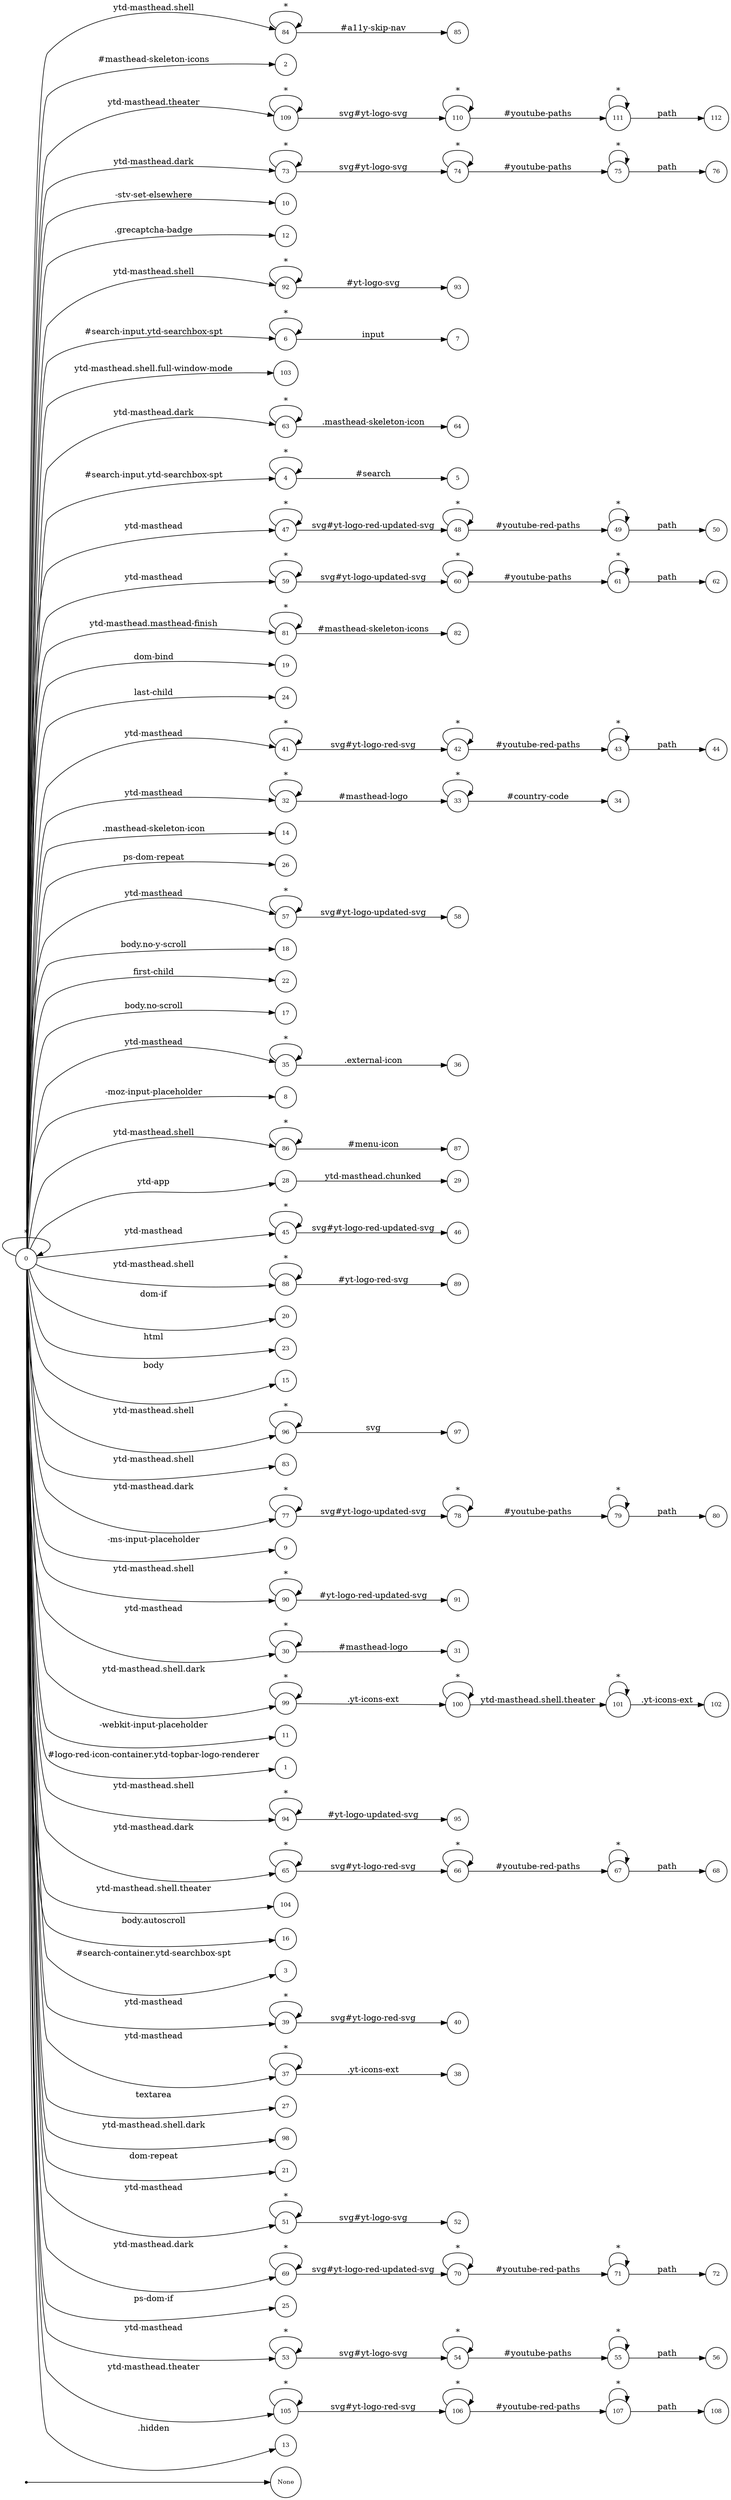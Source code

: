 digraph NFA {
  rankdir=LR;
  node [shape=circle, fontsize=10];
  __start [shape=point, label=""];
  __start -> None;
  75 [label="75"];
  84 [label="84"];
  64 [label="64"];
  79 [label="79"];
  2 [label="2"];
  109 [label="109"];
  95 [label="95"];
  73 [label="73"];
  10 [label="10"];
  74 [label="74"];
  43 [label="43"];
  12 [label="12"];
  33 [label="33"];
  92 [label="92"];
  6 [label="6"];
  112 [label="112"];
  0 [label="0"];
  78 [label="78"];
  103 [label="103"];
  58 [label="58"];
  63 [label="63"];
  4 [label="4"];
  47 [label="47"];
  59 [label="59"];
  48 [label="48"];
  54 [label="54"];
  81 [label="81"];
  46 [label="46"];
  19 [label="19"];
  50 [label="50"];
  24 [label="24"];
  62 [label="62"];
  42 [label="42"];
  41 [label="41"];
  52 [label="52"];
  56 [label="56"];
  87 [label="87"];
  93 [label="93"];
  60 [label="60"];
  32 [label="32"];
  14 [label="14"];
  97 [label="97"];
  26 [label="26"];
  71 [label="71"];
  67 [label="67"];
  57 [label="57"];
  111 [label="111"];
  91 [label="91"];
  61 [label="61"];
  7 [label="7"];
  18 [label="18"];
  38 [label="38"];
  22 [label="22"];
  17 [label="17"];
  40 [label="40"];
  49 [label="49"];
  35 [label="35"];
  89 [label="89"];
  72 [label="72"];
  8 [label="8"];
  80 [label="80"];
  31 [label="31"];
  86 [label="86"];
  70 [label="70"];
  100 [label="100"];
  82 [label="82"];
  101 [label="101"];
  28 [label="28"];
  45 [label="45"];
  88 [label="88"];
  68 [label="68"];
  66 [label="66"];
  20 [label="20"];
  102 [label="102"];
  106 [label="106"];
  107 [label="107"];
  23 [label="23"];
  15 [label="15"];
  96 [label="96"];
  83 [label="83"];
  29 [label="29"];
  77 [label="77"];
  34 [label="34"];
  9 [label="9"];
  90 [label="90"];
  30 [label="30"];
  99 [label="99"];
  11 [label="11"];
  1 [label="1"];
  94 [label="94"];
  65 [label="65"];
  108 [label="108"];
  104 [label="104"];
  110 [label="110"];
  16 [label="16"];
  3 [label="3"];
  39 [label="39"];
  37 [label="37"];
  27 [label="27"];
  85 [label="85"];
  44 [label="44"];
  98 [label="98"];
  21 [label="21"];
  51 [label="51"];
  69 [label="69"];
  76 [label="76"];
  55 [label="55"];
  25 [label="25"];
  53 [label="53"];
  36 [label="36"];
  105 [label="105"];
  13 [label="13"];
  5 [label="5"];
  { node [shape=doublecircle]; 1 2 3 5 7 8 9 10 11 12 13 14 15 16 17 18 19 20 21 22 23 24 25 26 27 29 31 34 36 38 40 44 46 50 52 56 58 62 64 68 72 76 80 82 83 85 87 89 91 93 95 97 98 102 103 104 108 112 }
  0 -> 0 [label="*"];
  0 -> 1 [label="#logo-red-icon-container.ytd-topbar-logo-renderer"];
  0 -> 2 [label="#masthead-skeleton-icons"];
  0 -> 3 [label="#search-container.ytd-searchbox-spt"];
  0 -> 4 [label="#search-input.ytd-searchbox-spt"];
  4 -> 4 [label="*"];
  4 -> 5 [label="#search"];
  0 -> 6 [label="#search-input.ytd-searchbox-spt"];
  6 -> 6 [label="*"];
  6 -> 7 [label="input"];
  0 -> 8 [label="-moz-input-placeholder"];
  0 -> 9 [label="-ms-input-placeholder"];
  0 -> 10 [label="-stv-set-elsewhere"];
  0 -> 11 [label="-webkit-input-placeholder"];
  0 -> 12 [label=".grecaptcha-badge"];
  0 -> 13 [label=".hidden"];
  0 -> 14 [label=".masthead-skeleton-icon"];
  0 -> 15 [label="body"];
  0 -> 16 [label="body.autoscroll"];
  0 -> 17 [label="body.no-scroll"];
  0 -> 18 [label="body.no-y-scroll"];
  0 -> 19 [label="dom-bind"];
  0 -> 20 [label="dom-if"];
  0 -> 21 [label="dom-repeat"];
  0 -> 22 [label="first-child"];
  0 -> 23 [label="html"];
  0 -> 24 [label="last-child"];
  0 -> 25 [label="ps-dom-if"];
  0 -> 26 [label="ps-dom-repeat"];
  0 -> 27 [label="textarea"];
  0 -> 28 [label="ytd-app"];
  28 -> 29 [label="ytd-masthead.chunked"];
  0 -> 30 [label="ytd-masthead"];
  30 -> 30 [label="*"];
  30 -> 31 [label="#masthead-logo"];
  0 -> 32 [label="ytd-masthead"];
  32 -> 32 [label="*"];
  32 -> 33 [label="#masthead-logo"];
  33 -> 33 [label="*"];
  33 -> 34 [label="#country-code"];
  0 -> 35 [label="ytd-masthead"];
  35 -> 35 [label="*"];
  35 -> 36 [label=".external-icon"];
  0 -> 37 [label="ytd-masthead"];
  37 -> 37 [label="*"];
  37 -> 38 [label=".yt-icons-ext"];
  0 -> 39 [label="ytd-masthead"];
  39 -> 39 [label="*"];
  39 -> 40 [label="svg#yt-logo-red-svg"];
  0 -> 41 [label="ytd-masthead"];
  41 -> 41 [label="*"];
  41 -> 42 [label="svg#yt-logo-red-svg"];
  42 -> 42 [label="*"];
  42 -> 43 [label="#youtube-red-paths"];
  43 -> 43 [label="*"];
  43 -> 44 [label="path"];
  0 -> 45 [label="ytd-masthead"];
  45 -> 45 [label="*"];
  45 -> 46 [label="svg#yt-logo-red-updated-svg"];
  0 -> 47 [label="ytd-masthead"];
  47 -> 47 [label="*"];
  47 -> 48 [label="svg#yt-logo-red-updated-svg"];
  48 -> 48 [label="*"];
  48 -> 49 [label="#youtube-red-paths"];
  49 -> 49 [label="*"];
  49 -> 50 [label="path"];
  0 -> 51 [label="ytd-masthead"];
  51 -> 51 [label="*"];
  51 -> 52 [label="svg#yt-logo-svg"];
  0 -> 53 [label="ytd-masthead"];
  53 -> 53 [label="*"];
  53 -> 54 [label="svg#yt-logo-svg"];
  54 -> 54 [label="*"];
  54 -> 55 [label="#youtube-paths"];
  55 -> 55 [label="*"];
  55 -> 56 [label="path"];
  0 -> 57 [label="ytd-masthead"];
  57 -> 57 [label="*"];
  57 -> 58 [label="svg#yt-logo-updated-svg"];
  0 -> 59 [label="ytd-masthead"];
  59 -> 59 [label="*"];
  59 -> 60 [label="svg#yt-logo-updated-svg"];
  60 -> 60 [label="*"];
  60 -> 61 [label="#youtube-paths"];
  61 -> 61 [label="*"];
  61 -> 62 [label="path"];
  0 -> 63 [label="ytd-masthead.dark"];
  63 -> 63 [label="*"];
  63 -> 64 [label=".masthead-skeleton-icon"];
  0 -> 65 [label="ytd-masthead.dark"];
  65 -> 65 [label="*"];
  65 -> 66 [label="svg#yt-logo-red-svg"];
  66 -> 66 [label="*"];
  66 -> 67 [label="#youtube-red-paths"];
  67 -> 67 [label="*"];
  67 -> 68 [label="path"];
  0 -> 69 [label="ytd-masthead.dark"];
  69 -> 69 [label="*"];
  69 -> 70 [label="svg#yt-logo-red-updated-svg"];
  70 -> 70 [label="*"];
  70 -> 71 [label="#youtube-red-paths"];
  71 -> 71 [label="*"];
  71 -> 72 [label="path"];
  0 -> 73 [label="ytd-masthead.dark"];
  73 -> 73 [label="*"];
  73 -> 74 [label="svg#yt-logo-svg"];
  74 -> 74 [label="*"];
  74 -> 75 [label="#youtube-paths"];
  75 -> 75 [label="*"];
  75 -> 76 [label="path"];
  0 -> 77 [label="ytd-masthead.dark"];
  77 -> 77 [label="*"];
  77 -> 78 [label="svg#yt-logo-updated-svg"];
  78 -> 78 [label="*"];
  78 -> 79 [label="#youtube-paths"];
  79 -> 79 [label="*"];
  79 -> 80 [label="path"];
  0 -> 81 [label="ytd-masthead.masthead-finish"];
  81 -> 81 [label="*"];
  81 -> 82 [label="#masthead-skeleton-icons"];
  0 -> 83 [label="ytd-masthead.shell"];
  0 -> 84 [label="ytd-masthead.shell"];
  84 -> 84 [label="*"];
  84 -> 85 [label="#a11y-skip-nav"];
  0 -> 86 [label="ytd-masthead.shell"];
  86 -> 86 [label="*"];
  86 -> 87 [label="#menu-icon"];
  0 -> 88 [label="ytd-masthead.shell"];
  88 -> 88 [label="*"];
  88 -> 89 [label="#yt-logo-red-svg"];
  0 -> 90 [label="ytd-masthead.shell"];
  90 -> 90 [label="*"];
  90 -> 91 [label="#yt-logo-red-updated-svg"];
  0 -> 92 [label="ytd-masthead.shell"];
  92 -> 92 [label="*"];
  92 -> 93 [label="#yt-logo-svg"];
  0 -> 94 [label="ytd-masthead.shell"];
  94 -> 94 [label="*"];
  94 -> 95 [label="#yt-logo-updated-svg"];
  0 -> 96 [label="ytd-masthead.shell"];
  96 -> 96 [label="*"];
  96 -> 97 [label="svg"];
  0 -> 98 [label="ytd-masthead.shell.dark"];
  0 -> 99 [label="ytd-masthead.shell.dark"];
  99 -> 99 [label="*"];
  99 -> 100 [label=".yt-icons-ext"];
  100 -> 100 [label="*"];
  100 -> 101 [label="ytd-masthead.shell.theater"];
  101 -> 101 [label="*"];
  101 -> 102 [label=".yt-icons-ext"];
  0 -> 103 [label="ytd-masthead.shell.full-window-mode"];
  0 -> 104 [label="ytd-masthead.shell.theater"];
  0 -> 105 [label="ytd-masthead.theater"];
  105 -> 105 [label="*"];
  105 -> 106 [label="svg#yt-logo-red-svg"];
  106 -> 106 [label="*"];
  106 -> 107 [label="#youtube-red-paths"];
  107 -> 107 [label="*"];
  107 -> 108 [label="path"];
  0 -> 109 [label="ytd-masthead.theater"];
  109 -> 109 [label="*"];
  109 -> 110 [label="svg#yt-logo-svg"];
  110 -> 110 [label="*"];
  110 -> 111 [label="#youtube-paths"];
  111 -> 111 [label="*"];
  111 -> 112 [label="path"];
}
